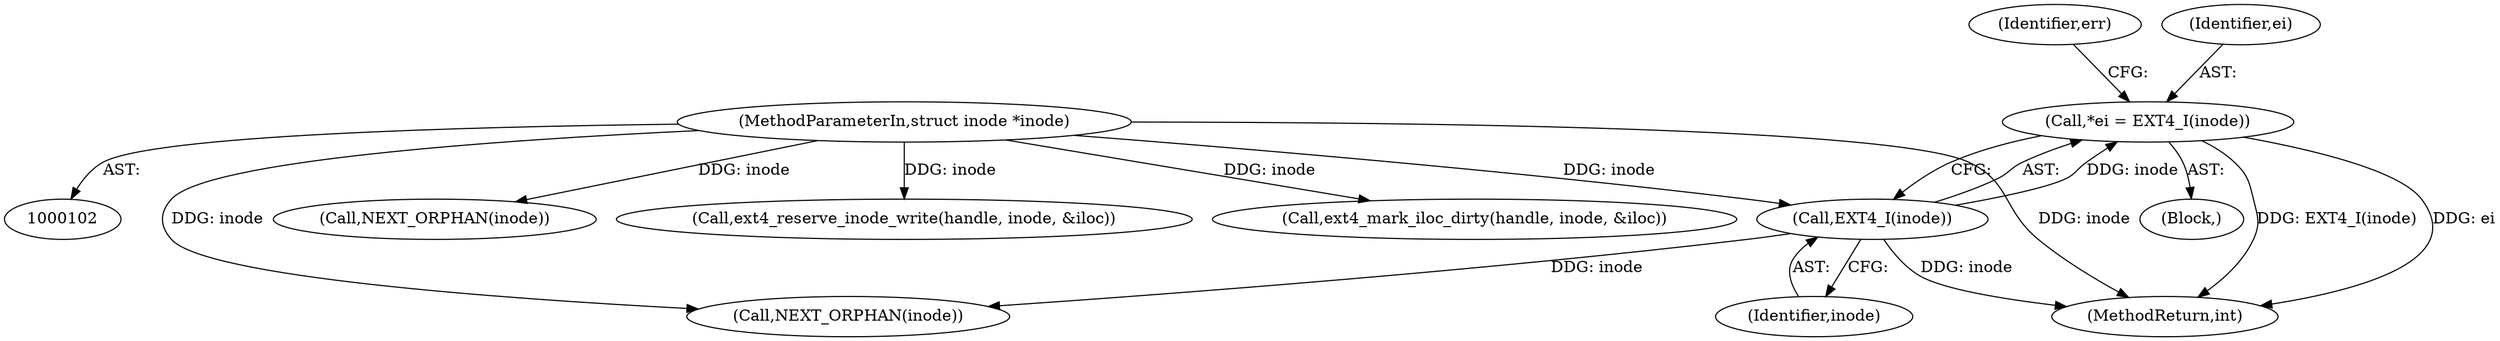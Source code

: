 digraph "0_linux_c9b92530a723ac5ef8e352885a1862b18f31b2f5_0@pointer" {
"1000108" [label="(Call,*ei = EXT4_I(inode))"];
"1000110" [label="(Call,EXT4_I(inode))"];
"1000104" [label="(MethodParameterIn,struct inode *inode)"];
"1000266" [label="(Call,NEXT_ORPHAN(inode))"];
"1000180" [label="(Call,ext4_reserve_inode_write(handle, inode, &iloc))"];
"1000117" [label="(Identifier,err)"];
"1000104" [label="(MethodParameterIn,struct inode *inode)"];
"1000271" [label="(Call,ext4_mark_iloc_dirty(handle, inode, &iloc))"];
"1000105" [label="(Block,)"];
"1000110" [label="(Call,EXT4_I(inode))"];
"1000299" [label="(MethodReturn,int)"];
"1000111" [label="(Identifier,inode)"];
"1000108" [label="(Call,*ei = EXT4_I(inode))"];
"1000109" [label="(Identifier,ei)"];
"1000144" [label="(Call,NEXT_ORPHAN(inode))"];
"1000108" -> "1000105"  [label="AST: "];
"1000108" -> "1000110"  [label="CFG: "];
"1000109" -> "1000108"  [label="AST: "];
"1000110" -> "1000108"  [label="AST: "];
"1000117" -> "1000108"  [label="CFG: "];
"1000108" -> "1000299"  [label="DDG: EXT4_I(inode)"];
"1000108" -> "1000299"  [label="DDG: ei"];
"1000110" -> "1000108"  [label="DDG: inode"];
"1000110" -> "1000111"  [label="CFG: "];
"1000111" -> "1000110"  [label="AST: "];
"1000110" -> "1000299"  [label="DDG: inode"];
"1000104" -> "1000110"  [label="DDG: inode"];
"1000110" -> "1000144"  [label="DDG: inode"];
"1000104" -> "1000102"  [label="AST: "];
"1000104" -> "1000299"  [label="DDG: inode"];
"1000104" -> "1000144"  [label="DDG: inode"];
"1000104" -> "1000180"  [label="DDG: inode"];
"1000104" -> "1000266"  [label="DDG: inode"];
"1000104" -> "1000271"  [label="DDG: inode"];
}
